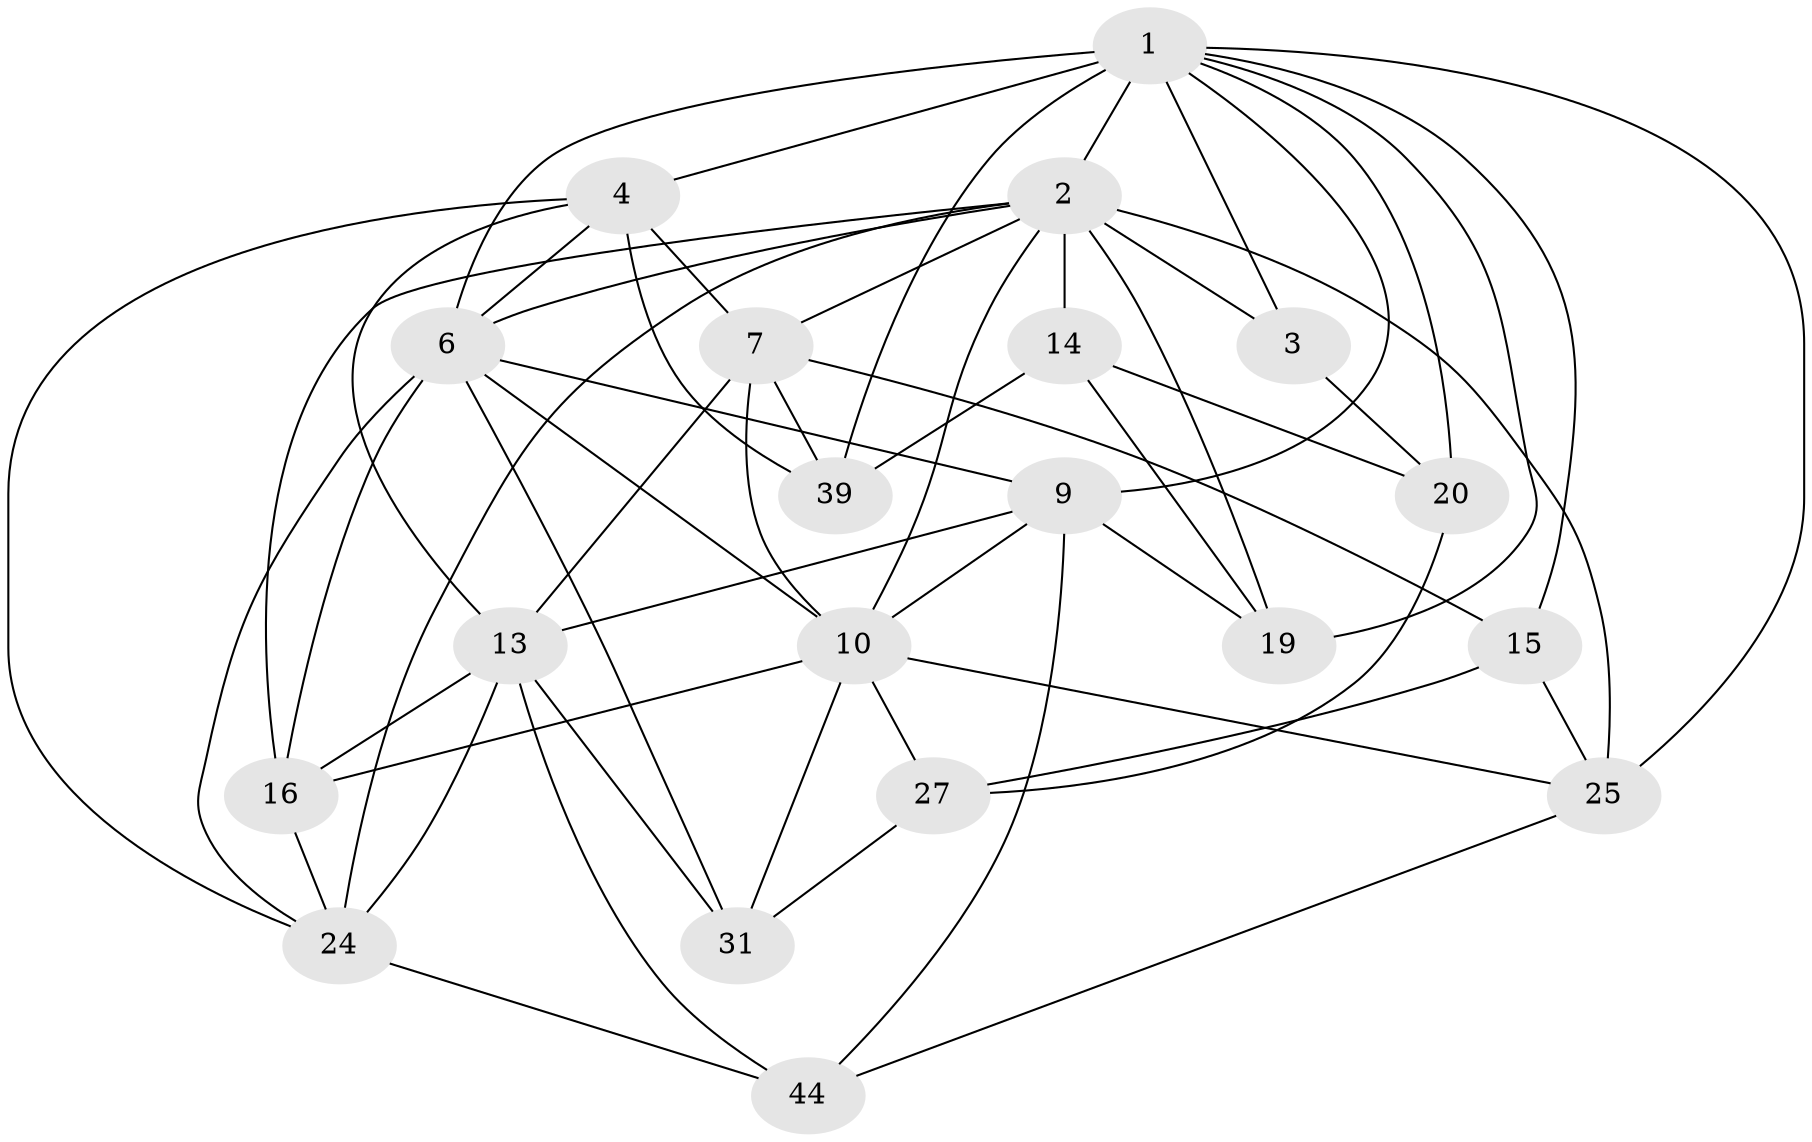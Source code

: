 // original degree distribution, {4: 1.0}
// Generated by graph-tools (version 1.1) at 2025/20/03/04/25 18:20:51]
// undirected, 20 vertices, 56 edges
graph export_dot {
graph [start="1"]
  node [color=gray90,style=filled];
  1 [super="+34+5+50"];
  2 [super="+17+11+8"];
  3;
  4 [super="+37+48"];
  6 [super="+29+42"];
  7 [super="+28+23"];
  9 [super="+33"];
  10 [super="+46+22"];
  13 [super="+30"];
  14 [super="+41"];
  15;
  16 [super="+36"];
  19;
  20;
  24 [super="+45"];
  25 [super="+32"];
  27;
  31;
  39 [super="+43"];
  44;
  1 -- 39 [weight=2];
  1 -- 3;
  1 -- 6;
  1 -- 25;
  1 -- 19;
  1 -- 20;
  1 -- 15;
  1 -- 9;
  1 -- 2;
  1 -- 4 [weight=2];
  2 -- 3 [weight=2];
  2 -- 16;
  2 -- 19;
  2 -- 7 [weight=2];
  2 -- 14 [weight=3];
  2 -- 25 [weight=2];
  2 -- 6;
  2 -- 24;
  2 -- 10 [weight=2];
  3 -- 20;
  4 -- 6;
  4 -- 39;
  4 -- 13 [weight=2];
  4 -- 24;
  4 -- 7;
  6 -- 24;
  6 -- 16 [weight=2];
  6 -- 9;
  6 -- 31;
  6 -- 10 [weight=2];
  7 -- 39 [weight=2];
  7 -- 13;
  7 -- 15;
  7 -- 10;
  9 -- 44;
  9 -- 13;
  9 -- 19;
  9 -- 10;
  10 -- 16;
  10 -- 25;
  10 -- 27;
  10 -- 31;
  13 -- 16;
  13 -- 24;
  13 -- 44;
  13 -- 31;
  14 -- 19;
  14 -- 20;
  14 -- 39;
  15 -- 27;
  15 -- 25;
  16 -- 24;
  20 -- 27;
  24 -- 44;
  25 -- 44;
  27 -- 31;
}
